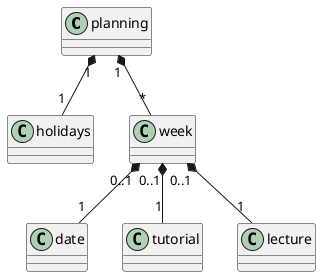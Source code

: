 @startuml
class planning
class holidays
class week
class date
class tutorial
class lecture

planning "1" *-- "1" holidays
planning "1" *-- "*" week
week  "0..1" *-- "1" date
week  "0..1" *-- "1" tutorial
week  "0..1" *-- "1" lecture

@enduml